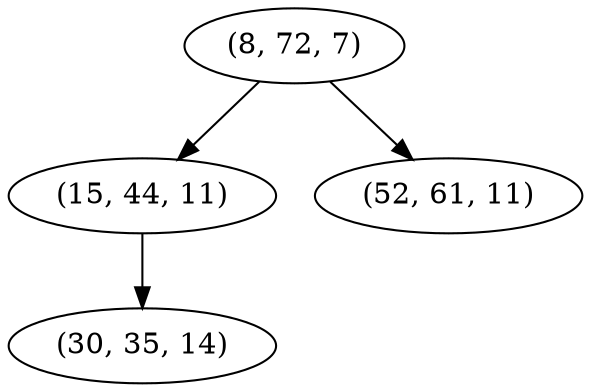 digraph tree {
    "(8, 72, 7)";
    "(15, 44, 11)";
    "(30, 35, 14)";
    "(52, 61, 11)";
    "(8, 72, 7)" -> "(15, 44, 11)";
    "(8, 72, 7)" -> "(52, 61, 11)";
    "(15, 44, 11)" -> "(30, 35, 14)";
}
